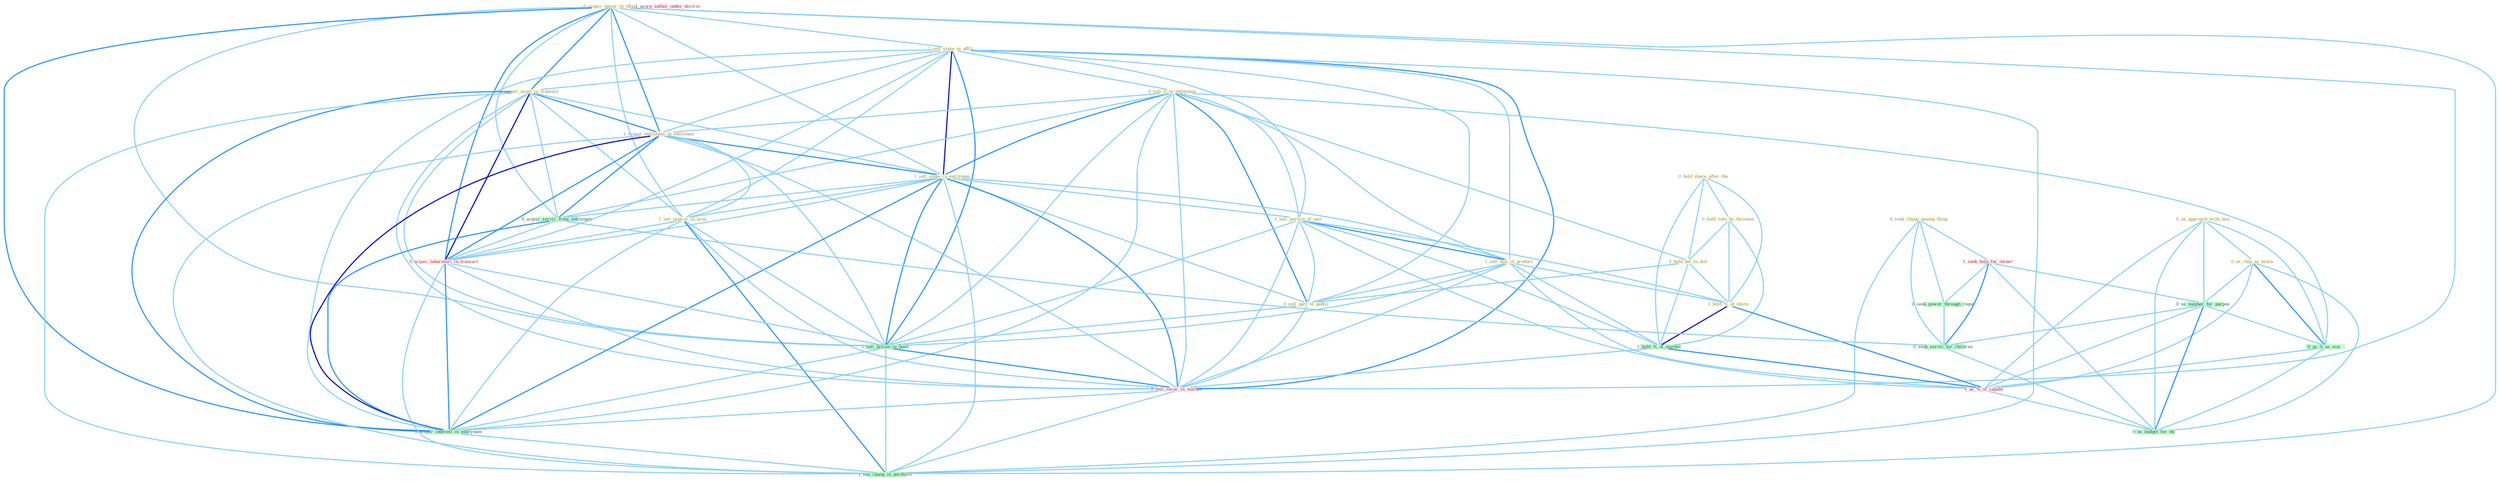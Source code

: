 Graph G{ 
    node
    [shape=polygon,style=filled,width=.5,height=.06,color="#BDFCC9",fixedsize=true,fontsize=4,
    fontcolor="#2f4f4f"];
    {node
    [color="#ffffe0", fontcolor="#8b7d6b"] "0_acquir_major_in_offer " "1_sell_stake_in_affili " "0_hold_share_after_the " "0_acquir_asset_in_transact " "0_us_approach_with_him " "0_hold_vote_by_threaten " "0_sell_it_to_entitynam " "1_acquir_entitynam_in_entitynam " "1_sell_stake_in_entitynam " "1_sell_portion_of_unit " "1_sell_mix_of_product " "1_see_improv_in_area " "1_hold_kei_to_bid " "0_us_chip_as_brain " "0_seek_chang_among_thing " "0_sell_part_to_public " "1_hold_%_of_share "}
{node [color="#fff0f5", fontcolor="#b22222"] "1_seek_help_for_owner " "0_acquir_laboratori_in_transact " "1_usurp_author_under_doctrin " "1_us_%_of_capabl " "0_sell_secur_in_market "}
edge [color="#B0E2FF"];

	"0_acquir_major_in_offer " -- "1_sell_stake_in_affili " [w="1", color="#87cefa" ];
	"0_acquir_major_in_offer " -- "0_acquir_asset_in_transact " [w="2", color="#1e90ff" , len=0.8];
	"0_acquir_major_in_offer " -- "1_acquir_entitynam_in_entitynam " [w="2", color="#1e90ff" , len=0.8];
	"0_acquir_major_in_offer " -- "1_sell_stake_in_entitynam " [w="1", color="#87cefa" ];
	"0_acquir_major_in_offer " -- "1_see_improv_in_area " [w="1", color="#87cefa" ];
	"0_acquir_major_in_offer " -- "0_acquir_servic_from_entitynam " [w="1", color="#87cefa" ];
	"0_acquir_major_in_offer " -- "0_acquir_laboratori_in_transact " [w="2", color="#1e90ff" , len=0.8];
	"0_acquir_major_in_offer " -- "1_sell_billion_in_bond " [w="1", color="#87cefa" ];
	"0_acquir_major_in_offer " -- "0_sell_secur_in_market " [w="1", color="#87cefa" ];
	"0_acquir_major_in_offer " -- "1_acquir_interest_in_entitynam " [w="2", color="#1e90ff" , len=0.8];
	"0_acquir_major_in_offer " -- "1_see_chang_in_portfolio " [w="1", color="#87cefa" ];
	"1_sell_stake_in_affili " -- "0_acquir_asset_in_transact " [w="1", color="#87cefa" ];
	"1_sell_stake_in_affili " -- "0_sell_it_to_entitynam " [w="1", color="#87cefa" ];
	"1_sell_stake_in_affili " -- "1_acquir_entitynam_in_entitynam " [w="1", color="#87cefa" ];
	"1_sell_stake_in_affili " -- "1_sell_stake_in_entitynam " [w="3", color="#0000cd" , len=0.6];
	"1_sell_stake_in_affili " -- "1_sell_portion_of_unit " [w="1", color="#87cefa" ];
	"1_sell_stake_in_affili " -- "1_sell_mix_of_product " [w="1", color="#87cefa" ];
	"1_sell_stake_in_affili " -- "1_see_improv_in_area " [w="1", color="#87cefa" ];
	"1_sell_stake_in_affili " -- "0_sell_part_to_public " [w="1", color="#87cefa" ];
	"1_sell_stake_in_affili " -- "0_acquir_laboratori_in_transact " [w="1", color="#87cefa" ];
	"1_sell_stake_in_affili " -- "1_sell_billion_in_bond " [w="2", color="#1e90ff" , len=0.8];
	"1_sell_stake_in_affili " -- "0_sell_secur_in_market " [w="2", color="#1e90ff" , len=0.8];
	"1_sell_stake_in_affili " -- "1_acquir_interest_in_entitynam " [w="1", color="#87cefa" ];
	"1_sell_stake_in_affili " -- "1_see_chang_in_portfolio " [w="1", color="#87cefa" ];
	"0_hold_share_after_the " -- "0_hold_vote_by_threaten " [w="1", color="#87cefa" ];
	"0_hold_share_after_the " -- "1_hold_kei_to_bid " [w="1", color="#87cefa" ];
	"0_hold_share_after_the " -- "1_hold_%_of_share " [w="1", color="#87cefa" ];
	"0_hold_share_after_the " -- "1_hold_%_of_market " [w="1", color="#87cefa" ];
	"0_acquir_asset_in_transact " -- "1_acquir_entitynam_in_entitynam " [w="2", color="#1e90ff" , len=0.8];
	"0_acquir_asset_in_transact " -- "1_sell_stake_in_entitynam " [w="1", color="#87cefa" ];
	"0_acquir_asset_in_transact " -- "1_see_improv_in_area " [w="1", color="#87cefa" ];
	"0_acquir_asset_in_transact " -- "0_acquir_servic_from_entitynam " [w="1", color="#87cefa" ];
	"0_acquir_asset_in_transact " -- "0_acquir_laboratori_in_transact " [w="3", color="#0000cd" , len=0.6];
	"0_acquir_asset_in_transact " -- "1_sell_billion_in_bond " [w="1", color="#87cefa" ];
	"0_acquir_asset_in_transact " -- "0_sell_secur_in_market " [w="1", color="#87cefa" ];
	"0_acquir_asset_in_transact " -- "1_acquir_interest_in_entitynam " [w="2", color="#1e90ff" , len=0.8];
	"0_acquir_asset_in_transact " -- "1_see_chang_in_portfolio " [w="1", color="#87cefa" ];
	"0_us_approach_with_him " -- "0_us_chip_as_brain " [w="1", color="#87cefa" ];
	"0_us_approach_with_him " -- "0_us_number_for_purpos " [w="1", color="#87cefa" ];
	"0_us_approach_with_him " -- "0_us_it_as_wai " [w="1", color="#87cefa" ];
	"0_us_approach_with_him " -- "1_us_%_of_capabl " [w="1", color="#87cefa" ];
	"0_us_approach_with_him " -- "0_us_budget_for_thi " [w="1", color="#87cefa" ];
	"0_hold_vote_by_threaten " -- "1_hold_kei_to_bid " [w="1", color="#87cefa" ];
	"0_hold_vote_by_threaten " -- "1_hold_%_of_share " [w="1", color="#87cefa" ];
	"0_hold_vote_by_threaten " -- "1_hold_%_of_market " [w="1", color="#87cefa" ];
	"0_sell_it_to_entitynam " -- "1_acquir_entitynam_in_entitynam " [w="1", color="#87cefa" ];
	"0_sell_it_to_entitynam " -- "1_sell_stake_in_entitynam " [w="2", color="#1e90ff" , len=0.8];
	"0_sell_it_to_entitynam " -- "1_sell_portion_of_unit " [w="1", color="#87cefa" ];
	"0_sell_it_to_entitynam " -- "1_sell_mix_of_product " [w="1", color="#87cefa" ];
	"0_sell_it_to_entitynam " -- "1_hold_kei_to_bid " [w="1", color="#87cefa" ];
	"0_sell_it_to_entitynam " -- "0_sell_part_to_public " [w="2", color="#1e90ff" , len=0.8];
	"0_sell_it_to_entitynam " -- "0_acquir_servic_from_entitynam " [w="1", color="#87cefa" ];
	"0_sell_it_to_entitynam " -- "1_sell_billion_in_bond " [w="1", color="#87cefa" ];
	"0_sell_it_to_entitynam " -- "0_us_it_as_wai " [w="1", color="#87cefa" ];
	"0_sell_it_to_entitynam " -- "0_sell_secur_in_market " [w="1", color="#87cefa" ];
	"0_sell_it_to_entitynam " -- "1_acquir_interest_in_entitynam " [w="1", color="#87cefa" ];
	"1_acquir_entitynam_in_entitynam " -- "1_sell_stake_in_entitynam " [w="2", color="#1e90ff" , len=0.8];
	"1_acquir_entitynam_in_entitynam " -- "1_see_improv_in_area " [w="1", color="#87cefa" ];
	"1_acquir_entitynam_in_entitynam " -- "0_acquir_servic_from_entitynam " [w="2", color="#1e90ff" , len=0.8];
	"1_acquir_entitynam_in_entitynam " -- "0_acquir_laboratori_in_transact " [w="2", color="#1e90ff" , len=0.8];
	"1_acquir_entitynam_in_entitynam " -- "1_sell_billion_in_bond " [w="1", color="#87cefa" ];
	"1_acquir_entitynam_in_entitynam " -- "0_sell_secur_in_market " [w="1", color="#87cefa" ];
	"1_acquir_entitynam_in_entitynam " -- "1_acquir_interest_in_entitynam " [w="3", color="#0000cd" , len=0.6];
	"1_acquir_entitynam_in_entitynam " -- "1_see_chang_in_portfolio " [w="1", color="#87cefa" ];
	"1_sell_stake_in_entitynam " -- "1_sell_portion_of_unit " [w="1", color="#87cefa" ];
	"1_sell_stake_in_entitynam " -- "1_sell_mix_of_product " [w="1", color="#87cefa" ];
	"1_sell_stake_in_entitynam " -- "1_see_improv_in_area " [w="1", color="#87cefa" ];
	"1_sell_stake_in_entitynam " -- "0_sell_part_to_public " [w="1", color="#87cefa" ];
	"1_sell_stake_in_entitynam " -- "0_acquir_servic_from_entitynam " [w="1", color="#87cefa" ];
	"1_sell_stake_in_entitynam " -- "0_acquir_laboratori_in_transact " [w="1", color="#87cefa" ];
	"1_sell_stake_in_entitynam " -- "1_sell_billion_in_bond " [w="2", color="#1e90ff" , len=0.8];
	"1_sell_stake_in_entitynam " -- "0_sell_secur_in_market " [w="2", color="#1e90ff" , len=0.8];
	"1_sell_stake_in_entitynam " -- "1_acquir_interest_in_entitynam " [w="2", color="#1e90ff" , len=0.8];
	"1_sell_stake_in_entitynam " -- "1_see_chang_in_portfolio " [w="1", color="#87cefa" ];
	"1_sell_portion_of_unit " -- "1_sell_mix_of_product " [w="2", color="#1e90ff" , len=0.8];
	"1_sell_portion_of_unit " -- "0_sell_part_to_public " [w="1", color="#87cefa" ];
	"1_sell_portion_of_unit " -- "1_hold_%_of_share " [w="1", color="#87cefa" ];
	"1_sell_portion_of_unit " -- "1_hold_%_of_market " [w="1", color="#87cefa" ];
	"1_sell_portion_of_unit " -- "1_sell_billion_in_bond " [w="1", color="#87cefa" ];
	"1_sell_portion_of_unit " -- "1_us_%_of_capabl " [w="1", color="#87cefa" ];
	"1_sell_portion_of_unit " -- "0_sell_secur_in_market " [w="1", color="#87cefa" ];
	"1_sell_mix_of_product " -- "0_sell_part_to_public " [w="1", color="#87cefa" ];
	"1_sell_mix_of_product " -- "1_hold_%_of_share " [w="1", color="#87cefa" ];
	"1_sell_mix_of_product " -- "1_hold_%_of_market " [w="1", color="#87cefa" ];
	"1_sell_mix_of_product " -- "1_sell_billion_in_bond " [w="1", color="#87cefa" ];
	"1_sell_mix_of_product " -- "1_us_%_of_capabl " [w="1", color="#87cefa" ];
	"1_sell_mix_of_product " -- "0_sell_secur_in_market " [w="1", color="#87cefa" ];
	"1_see_improv_in_area " -- "0_acquir_laboratori_in_transact " [w="1", color="#87cefa" ];
	"1_see_improv_in_area " -- "1_sell_billion_in_bond " [w="1", color="#87cefa" ];
	"1_see_improv_in_area " -- "0_sell_secur_in_market " [w="1", color="#87cefa" ];
	"1_see_improv_in_area " -- "1_acquir_interest_in_entitynam " [w="1", color="#87cefa" ];
	"1_see_improv_in_area " -- "1_see_chang_in_portfolio " [w="2", color="#1e90ff" , len=0.8];
	"1_hold_kei_to_bid " -- "0_sell_part_to_public " [w="1", color="#87cefa" ];
	"1_hold_kei_to_bid " -- "1_hold_%_of_share " [w="1", color="#87cefa" ];
	"1_hold_kei_to_bid " -- "1_hold_%_of_market " [w="1", color="#87cefa" ];
	"0_us_chip_as_brain " -- "0_us_number_for_purpos " [w="1", color="#87cefa" ];
	"0_us_chip_as_brain " -- "0_us_it_as_wai " [w="2", color="#1e90ff" , len=0.8];
	"0_us_chip_as_brain " -- "1_us_%_of_capabl " [w="1", color="#87cefa" ];
	"0_us_chip_as_brain " -- "0_us_budget_for_thi " [w="1", color="#87cefa" ];
	"0_seek_chang_among_thing " -- "1_seek_help_for_owner " [w="1", color="#87cefa" ];
	"0_seek_chang_among_thing " -- "0_seek_power_through_regul " [w="1", color="#87cefa" ];
	"0_seek_chang_among_thing " -- "0_seek_servic_for_children " [w="1", color="#87cefa" ];
	"0_seek_chang_among_thing " -- "1_see_chang_in_portfolio " [w="1", color="#87cefa" ];
	"0_sell_part_to_public " -- "1_sell_billion_in_bond " [w="1", color="#87cefa" ];
	"0_sell_part_to_public " -- "0_sell_secur_in_market " [w="1", color="#87cefa" ];
	"1_hold_%_of_share " -- "1_hold_%_of_market " [w="3", color="#0000cd" , len=0.6];
	"1_hold_%_of_share " -- "1_us_%_of_capabl " [w="2", color="#1e90ff" , len=0.8];
	"1_seek_help_for_owner " -- "0_seek_power_through_regul " [w="1", color="#87cefa" ];
	"1_seek_help_for_owner " -- "0_us_number_for_purpos " [w="1", color="#87cefa" ];
	"1_seek_help_for_owner " -- "0_seek_servic_for_children " [w="2", color="#1e90ff" , len=0.8];
	"1_seek_help_for_owner " -- "0_us_budget_for_thi " [w="1", color="#87cefa" ];
	"0_acquir_servic_from_entitynam " -- "0_acquir_laboratori_in_transact " [w="1", color="#87cefa" ];
	"0_acquir_servic_from_entitynam " -- "1_acquir_interest_in_entitynam " [w="2", color="#1e90ff" , len=0.8];
	"0_acquir_servic_from_entitynam " -- "0_seek_servic_for_children " [w="1", color="#87cefa" ];
	"1_hold_%_of_market " -- "1_us_%_of_capabl " [w="2", color="#1e90ff" , len=0.8];
	"1_hold_%_of_market " -- "0_sell_secur_in_market " [w="1", color="#87cefa" ];
	"0_seek_power_through_regul " -- "0_seek_servic_for_children " [w="1", color="#87cefa" ];
	"0_us_number_for_purpos " -- "0_us_it_as_wai " [w="1", color="#87cefa" ];
	"0_us_number_for_purpos " -- "1_us_%_of_capabl " [w="1", color="#87cefa" ];
	"0_us_number_for_purpos " -- "0_seek_servic_for_children " [w="1", color="#87cefa" ];
	"0_us_number_for_purpos " -- "0_us_budget_for_thi " [w="2", color="#1e90ff" , len=0.8];
	"0_acquir_laboratori_in_transact " -- "1_sell_billion_in_bond " [w="1", color="#87cefa" ];
	"0_acquir_laboratori_in_transact " -- "0_sell_secur_in_market " [w="1", color="#87cefa" ];
	"0_acquir_laboratori_in_transact " -- "1_acquir_interest_in_entitynam " [w="2", color="#1e90ff" , len=0.8];
	"0_acquir_laboratori_in_transact " -- "1_see_chang_in_portfolio " [w="1", color="#87cefa" ];
	"1_sell_billion_in_bond " -- "0_sell_secur_in_market " [w="2", color="#1e90ff" , len=0.8];
	"1_sell_billion_in_bond " -- "1_acquir_interest_in_entitynam " [w="1", color="#87cefa" ];
	"1_sell_billion_in_bond " -- "1_see_chang_in_portfolio " [w="1", color="#87cefa" ];
	"0_us_it_as_wai " -- "1_us_%_of_capabl " [w="1", color="#87cefa" ];
	"0_us_it_as_wai " -- "0_us_budget_for_thi " [w="1", color="#87cefa" ];
	"1_us_%_of_capabl " -- "0_us_budget_for_thi " [w="1", color="#87cefa" ];
	"0_sell_secur_in_market " -- "1_acquir_interest_in_entitynam " [w="1", color="#87cefa" ];
	"0_sell_secur_in_market " -- "1_see_chang_in_portfolio " [w="1", color="#87cefa" ];
	"1_acquir_interest_in_entitynam " -- "1_see_chang_in_portfolio " [w="1", color="#87cefa" ];
	"0_seek_servic_for_children " -- "0_us_budget_for_thi " [w="1", color="#87cefa" ];
}
